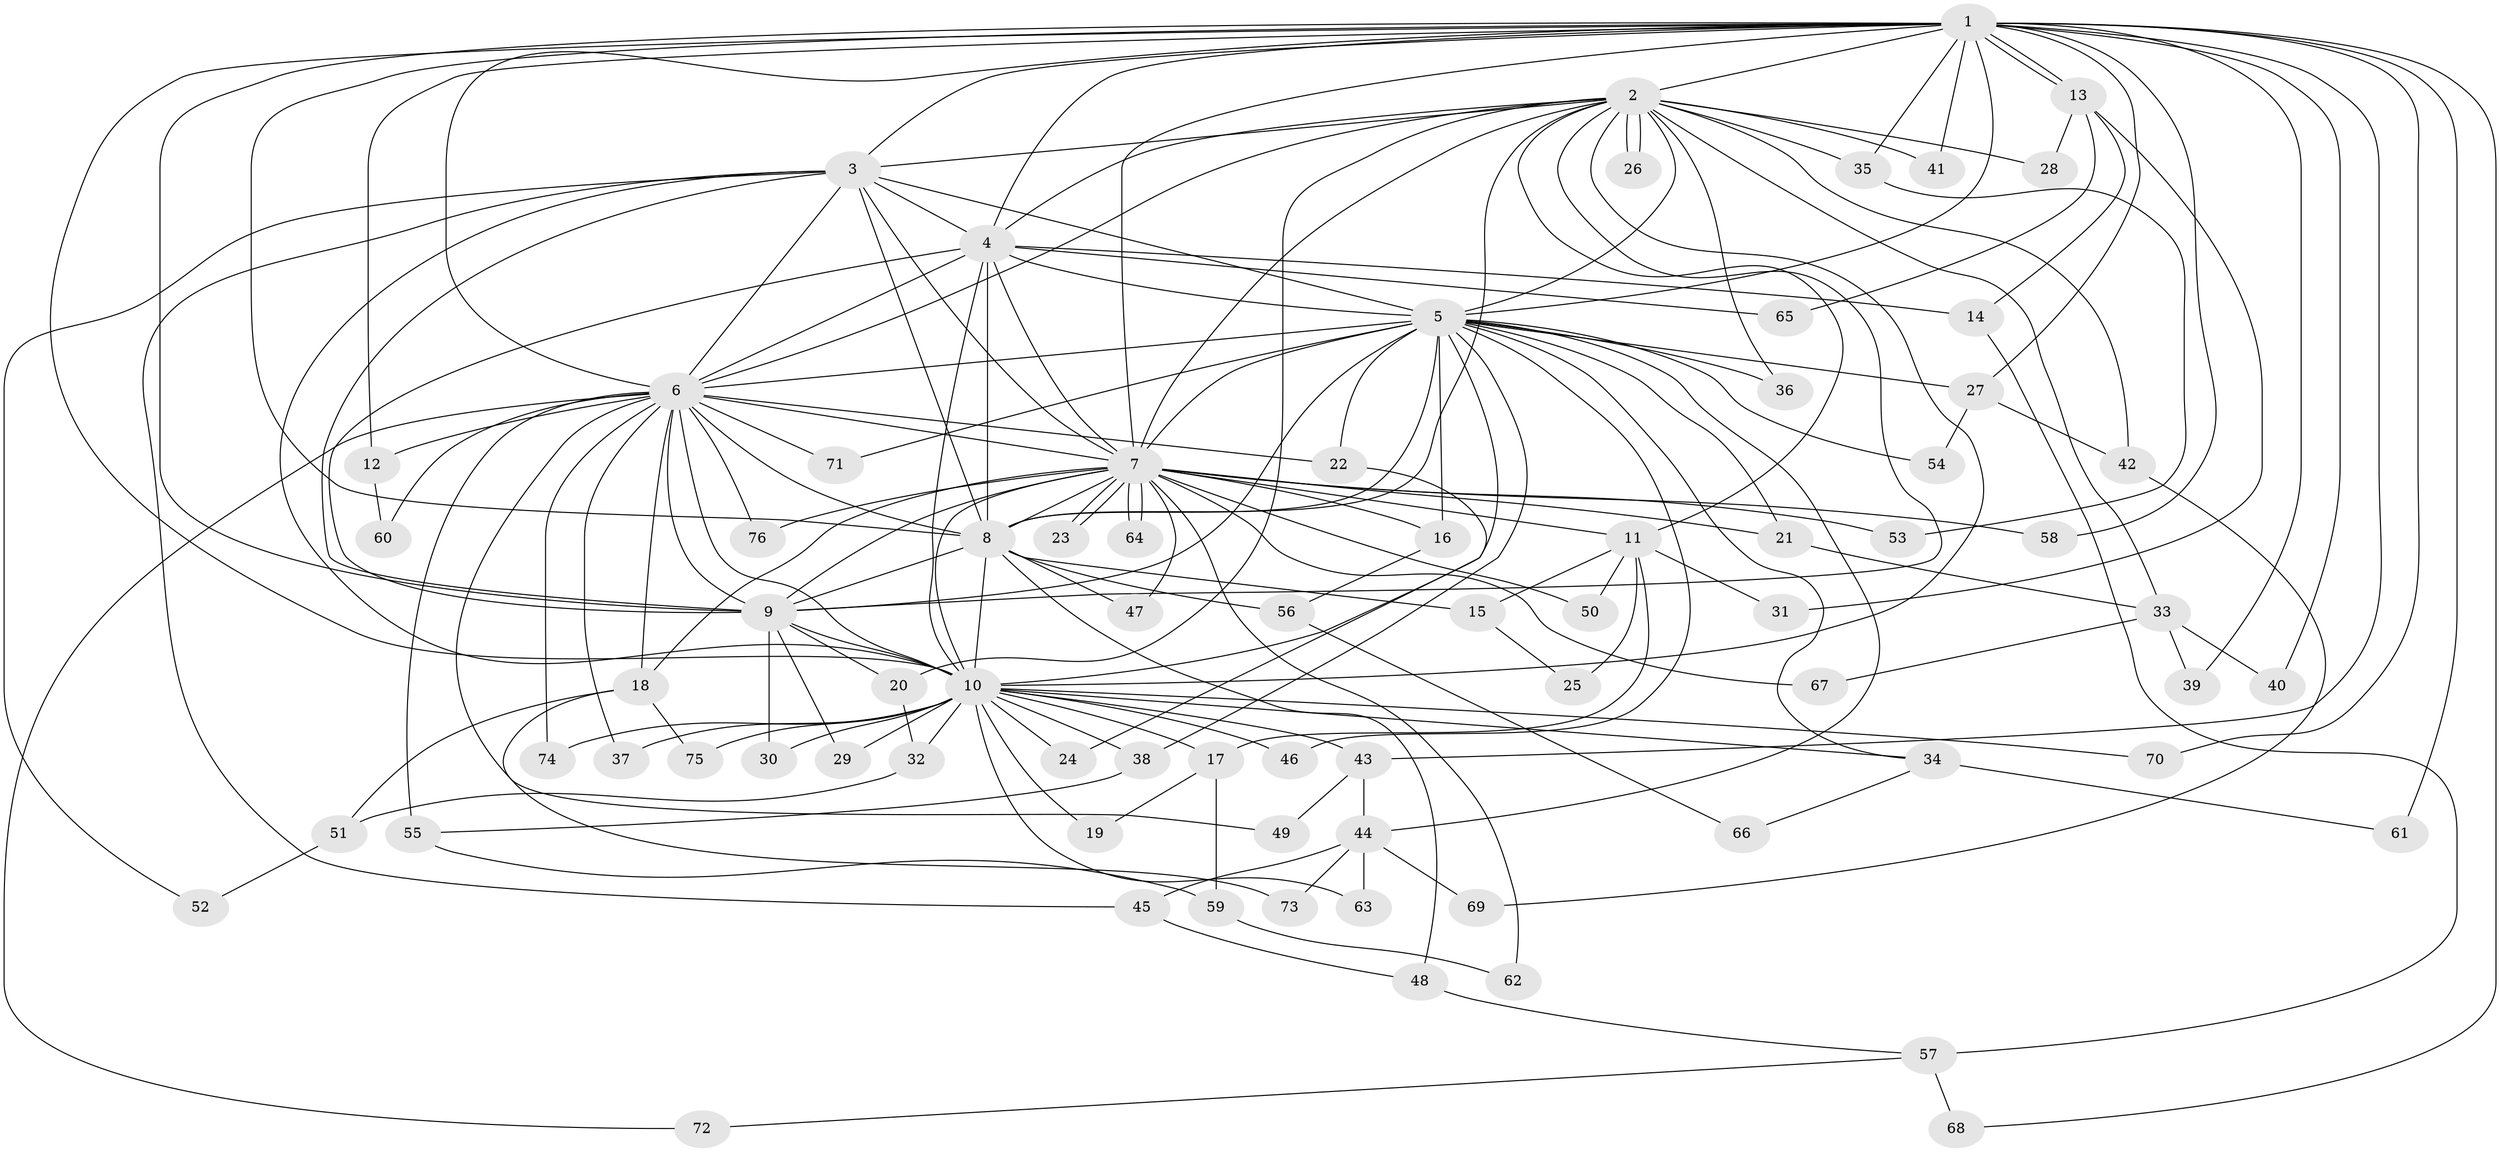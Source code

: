 // coarse degree distribution, {11: 0.02631578947368421, 3: 0.2631578947368421, 2: 0.18421052631578946, 14: 0.02631578947368421, 4: 0.18421052631578946, 13: 0.05263157894736842, 1: 0.07894736842105263, 12: 0.02631578947368421, 5: 0.07894736842105263, 16: 0.02631578947368421, 17: 0.02631578947368421, 6: 0.02631578947368421}
// Generated by graph-tools (version 1.1) at 2025/36/03/04/25 23:36:34]
// undirected, 76 vertices, 177 edges
graph export_dot {
  node [color=gray90,style=filled];
  1;
  2;
  3;
  4;
  5;
  6;
  7;
  8;
  9;
  10;
  11;
  12;
  13;
  14;
  15;
  16;
  17;
  18;
  19;
  20;
  21;
  22;
  23;
  24;
  25;
  26;
  27;
  28;
  29;
  30;
  31;
  32;
  33;
  34;
  35;
  36;
  37;
  38;
  39;
  40;
  41;
  42;
  43;
  44;
  45;
  46;
  47;
  48;
  49;
  50;
  51;
  52;
  53;
  54;
  55;
  56;
  57;
  58;
  59;
  60;
  61;
  62;
  63;
  64;
  65;
  66;
  67;
  68;
  69;
  70;
  71;
  72;
  73;
  74;
  75;
  76;
  1 -- 2;
  1 -- 3;
  1 -- 4;
  1 -- 5;
  1 -- 6;
  1 -- 7;
  1 -- 8;
  1 -- 9;
  1 -- 10;
  1 -- 12;
  1 -- 13;
  1 -- 13;
  1 -- 27;
  1 -- 35;
  1 -- 39;
  1 -- 40;
  1 -- 41;
  1 -- 43;
  1 -- 58;
  1 -- 61;
  1 -- 68;
  1 -- 70;
  2 -- 3;
  2 -- 4;
  2 -- 5;
  2 -- 6;
  2 -- 7;
  2 -- 8;
  2 -- 9;
  2 -- 10;
  2 -- 11;
  2 -- 20;
  2 -- 26;
  2 -- 26;
  2 -- 28;
  2 -- 33;
  2 -- 35;
  2 -- 36;
  2 -- 41;
  2 -- 42;
  3 -- 4;
  3 -- 5;
  3 -- 6;
  3 -- 7;
  3 -- 8;
  3 -- 9;
  3 -- 10;
  3 -- 45;
  3 -- 52;
  4 -- 5;
  4 -- 6;
  4 -- 7;
  4 -- 8;
  4 -- 9;
  4 -- 10;
  4 -- 14;
  4 -- 65;
  5 -- 6;
  5 -- 7;
  5 -- 8;
  5 -- 9;
  5 -- 10;
  5 -- 16;
  5 -- 21;
  5 -- 22;
  5 -- 27;
  5 -- 34;
  5 -- 36;
  5 -- 38;
  5 -- 44;
  5 -- 46;
  5 -- 54;
  5 -- 71;
  6 -- 7;
  6 -- 8;
  6 -- 9;
  6 -- 10;
  6 -- 12;
  6 -- 18;
  6 -- 22;
  6 -- 37;
  6 -- 49;
  6 -- 55;
  6 -- 60;
  6 -- 71;
  6 -- 72;
  6 -- 74;
  6 -- 76;
  7 -- 8;
  7 -- 9;
  7 -- 10;
  7 -- 11;
  7 -- 16;
  7 -- 18;
  7 -- 21;
  7 -- 23;
  7 -- 23;
  7 -- 47;
  7 -- 50;
  7 -- 53;
  7 -- 58;
  7 -- 62;
  7 -- 64;
  7 -- 64;
  7 -- 67;
  7 -- 76;
  8 -- 9;
  8 -- 10;
  8 -- 15;
  8 -- 47;
  8 -- 48;
  8 -- 56;
  9 -- 10;
  9 -- 20;
  9 -- 29;
  9 -- 30;
  10 -- 17;
  10 -- 19;
  10 -- 24;
  10 -- 29;
  10 -- 30;
  10 -- 32;
  10 -- 34;
  10 -- 37;
  10 -- 38;
  10 -- 43;
  10 -- 46;
  10 -- 63;
  10 -- 70;
  10 -- 74;
  10 -- 75;
  11 -- 15;
  11 -- 17;
  11 -- 25;
  11 -- 31;
  11 -- 50;
  12 -- 60;
  13 -- 14;
  13 -- 28;
  13 -- 31;
  13 -- 65;
  14 -- 57;
  15 -- 25;
  16 -- 56;
  17 -- 19;
  17 -- 59;
  18 -- 51;
  18 -- 73;
  18 -- 75;
  20 -- 32;
  21 -- 33;
  22 -- 24;
  27 -- 42;
  27 -- 54;
  32 -- 51;
  33 -- 39;
  33 -- 40;
  33 -- 67;
  34 -- 61;
  34 -- 66;
  35 -- 53;
  38 -- 55;
  42 -- 69;
  43 -- 44;
  43 -- 49;
  44 -- 45;
  44 -- 63;
  44 -- 69;
  44 -- 73;
  45 -- 48;
  48 -- 57;
  51 -- 52;
  55 -- 59;
  56 -- 66;
  57 -- 68;
  57 -- 72;
  59 -- 62;
}
